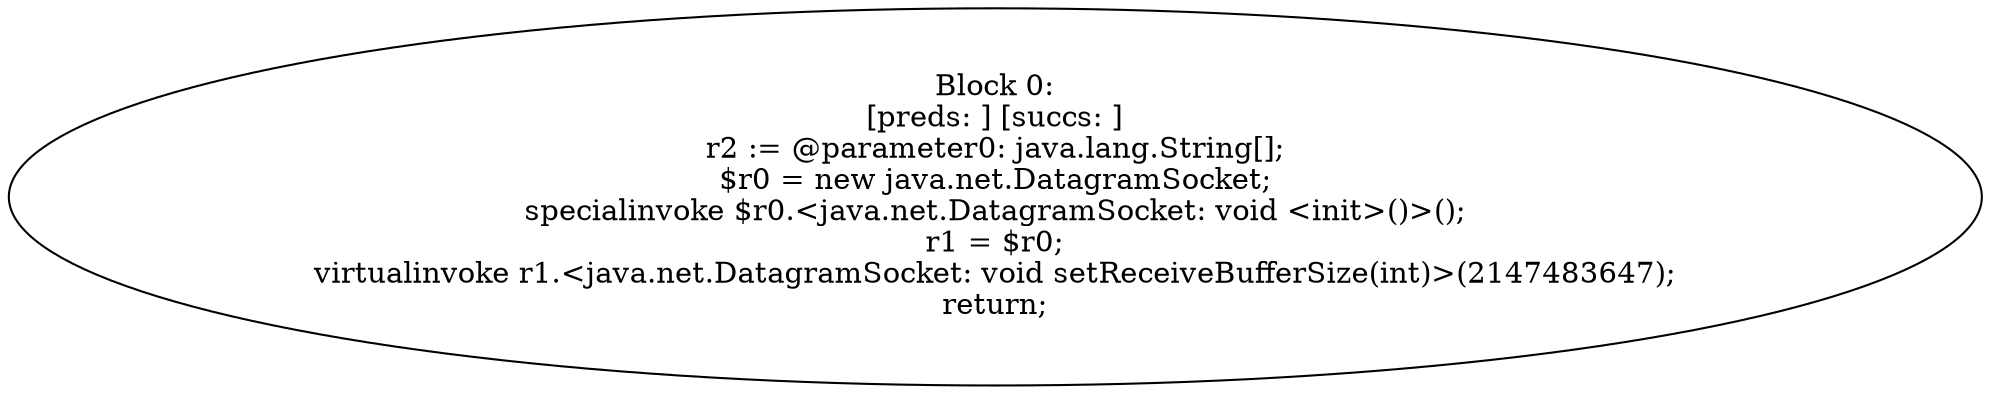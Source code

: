 digraph "unitGraph" {
    "Block 0:
[preds: ] [succs: ]
r2 := @parameter0: java.lang.String[];
$r0 = new java.net.DatagramSocket;
specialinvoke $r0.<java.net.DatagramSocket: void <init>()>();
r1 = $r0;
virtualinvoke r1.<java.net.DatagramSocket: void setReceiveBufferSize(int)>(2147483647);
return;
"
}
